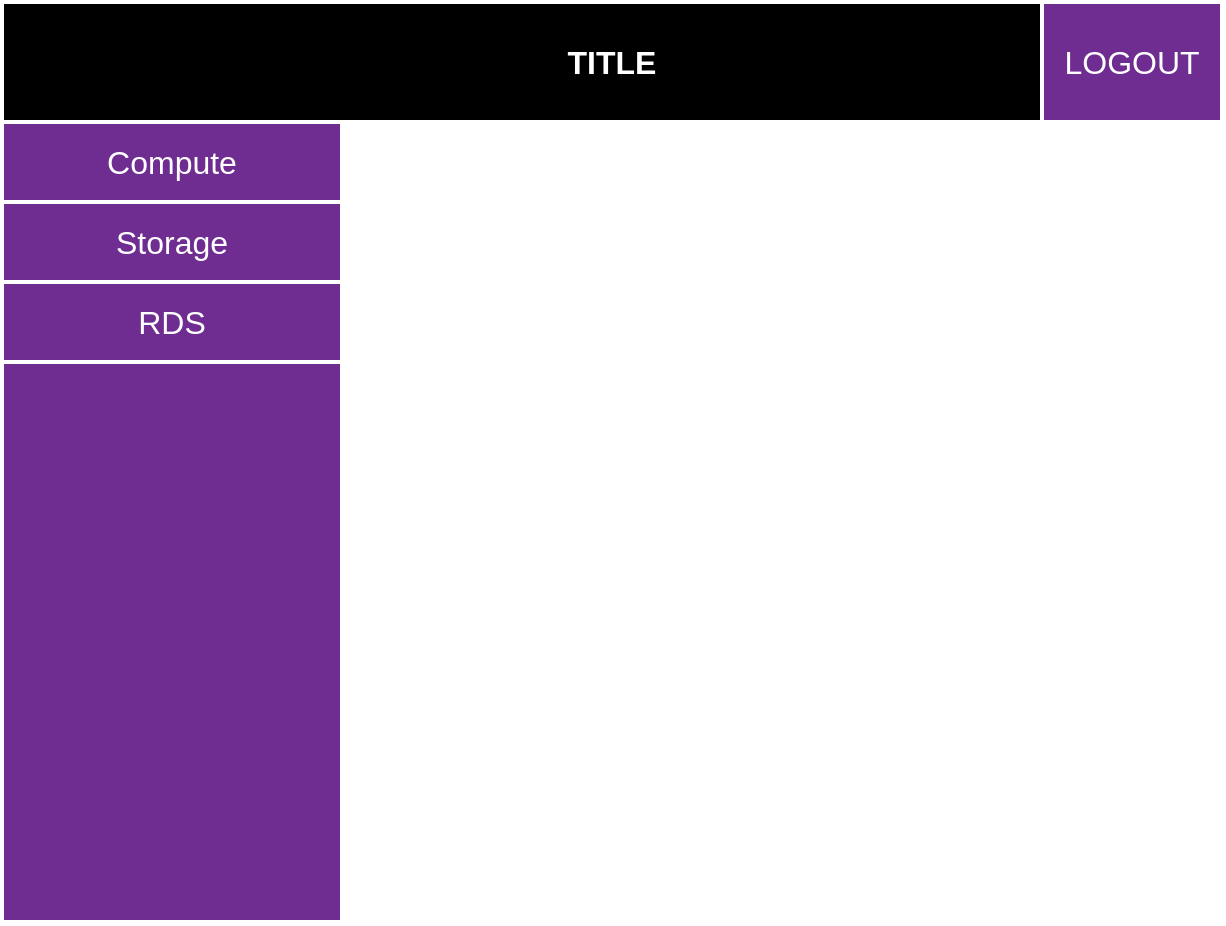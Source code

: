 <mxfile>
    <diagram id="xbIxoakD3NYfS2Bh0lLU" name="Page-1">
        <mxGraphModel dx="990" dy="575" grid="1" gridSize="10" guides="1" tooltips="1" connect="1" arrows="1" fold="1" page="1" pageScale="1" pageWidth="827" pageHeight="1169" math="0" shadow="0">
            <root>
                <mxCell id="0"/>
                <mxCell id="1" parent="0"/>
                <mxCell id="2" value="" style="rounded=0;whiteSpace=wrap;html=1;strokeColor=#FFFFFF;" vertex="1" parent="1">
                    <mxGeometry x="190" y="100" width="610" height="460" as="geometry"/>
                </mxCell>
                <mxCell id="3" value="TITLE" style="rounded=0;whiteSpace=wrap;html=1;fillColor=#000000;fontColor=#FFFFFF;fontStyle=1;fontSize=16;strokeColor=#FFFFFF;strokeWidth=2;" vertex="1" parent="1">
                    <mxGeometry x="190" y="100" width="610" height="60" as="geometry"/>
                </mxCell>
                <mxCell id="4" value="" style="rounded=0;whiteSpace=wrap;html=1;fontSize=16;fillColor=#6F2C91;strokeWidth=2;strokeColor=#FFFFFF;" vertex="1" parent="1">
                    <mxGeometry x="190" y="160" width="170" height="400" as="geometry"/>
                </mxCell>
                <mxCell id="6" value="Compute" style="rounded=0;whiteSpace=wrap;html=1;strokeColor=#FFFFFF;strokeWidth=2;fillColor=#6F2C91;fontSize=16;fontColor=#FFFFFF;" vertex="1" parent="1">
                    <mxGeometry x="190" y="160" width="170" height="40" as="geometry"/>
                </mxCell>
                <mxCell id="7" value="Storage" style="rounded=0;whiteSpace=wrap;html=1;strokeColor=#FFFFFF;strokeWidth=2;fillColor=#6F2C91;fontSize=16;fontColor=#FFFFFF;" vertex="1" parent="1">
                    <mxGeometry x="190" y="200" width="170" height="40" as="geometry"/>
                </mxCell>
                <mxCell id="8" value="RDS" style="rounded=0;whiteSpace=wrap;html=1;strokeColor=#FFFFFF;strokeWidth=2;fillColor=#6F2C91;fontSize=16;fontColor=#FFFFFF;" vertex="1" parent="1">
                    <mxGeometry x="190" y="240" width="170" height="40" as="geometry"/>
                </mxCell>
                <mxCell id="9" value="LOGOUT" style="rounded=0;whiteSpace=wrap;html=1;strokeColor=#FFFFFF;strokeWidth=2;fillColor=#6F2C91;fontSize=16;fontColor=#FFFFFF;" vertex="1" parent="1">
                    <mxGeometry x="710" y="100" width="90" height="60" as="geometry"/>
                </mxCell>
            </root>
        </mxGraphModel>
    </diagram>
</mxfile>